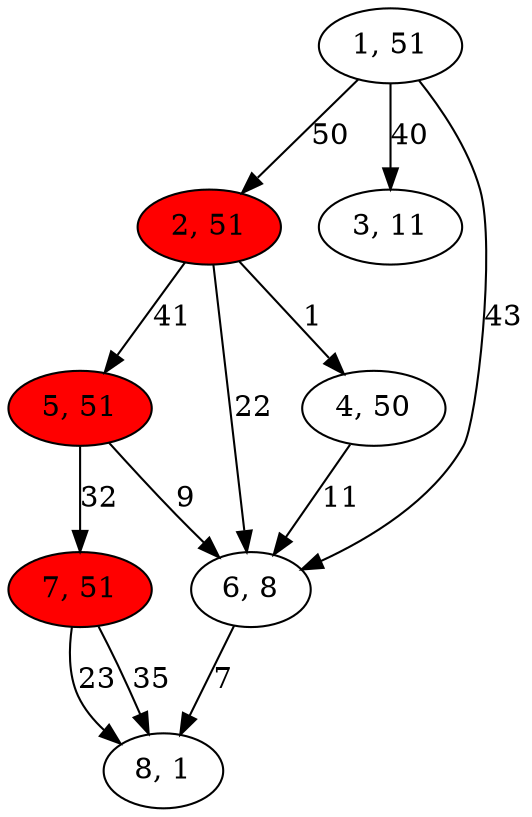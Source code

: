 digraph G{
1[label="1, 51"]
2[label="2, 51"]
3[label="3, 11"]
4[label="4, 50"]
5[label="5, 51"]
6[label="6, 8"]
7[label="7, 51"]
8[label="8, 1"]
1->6[label="43"]
1->3[label="40"]
1->2[label="50"]
2[style = filled,fillcolor=red]
2->6[label="22"]
2->5[label="41"]
2->4[label="1"]
4->6[label="11"]
5[style = filled,fillcolor=red]
5->6[label="9"]
5->7[label="32"]
6->8[label="7"]
7[style = filled,fillcolor=red]
7->8[label="23"]
7->8[label="35"]
}
